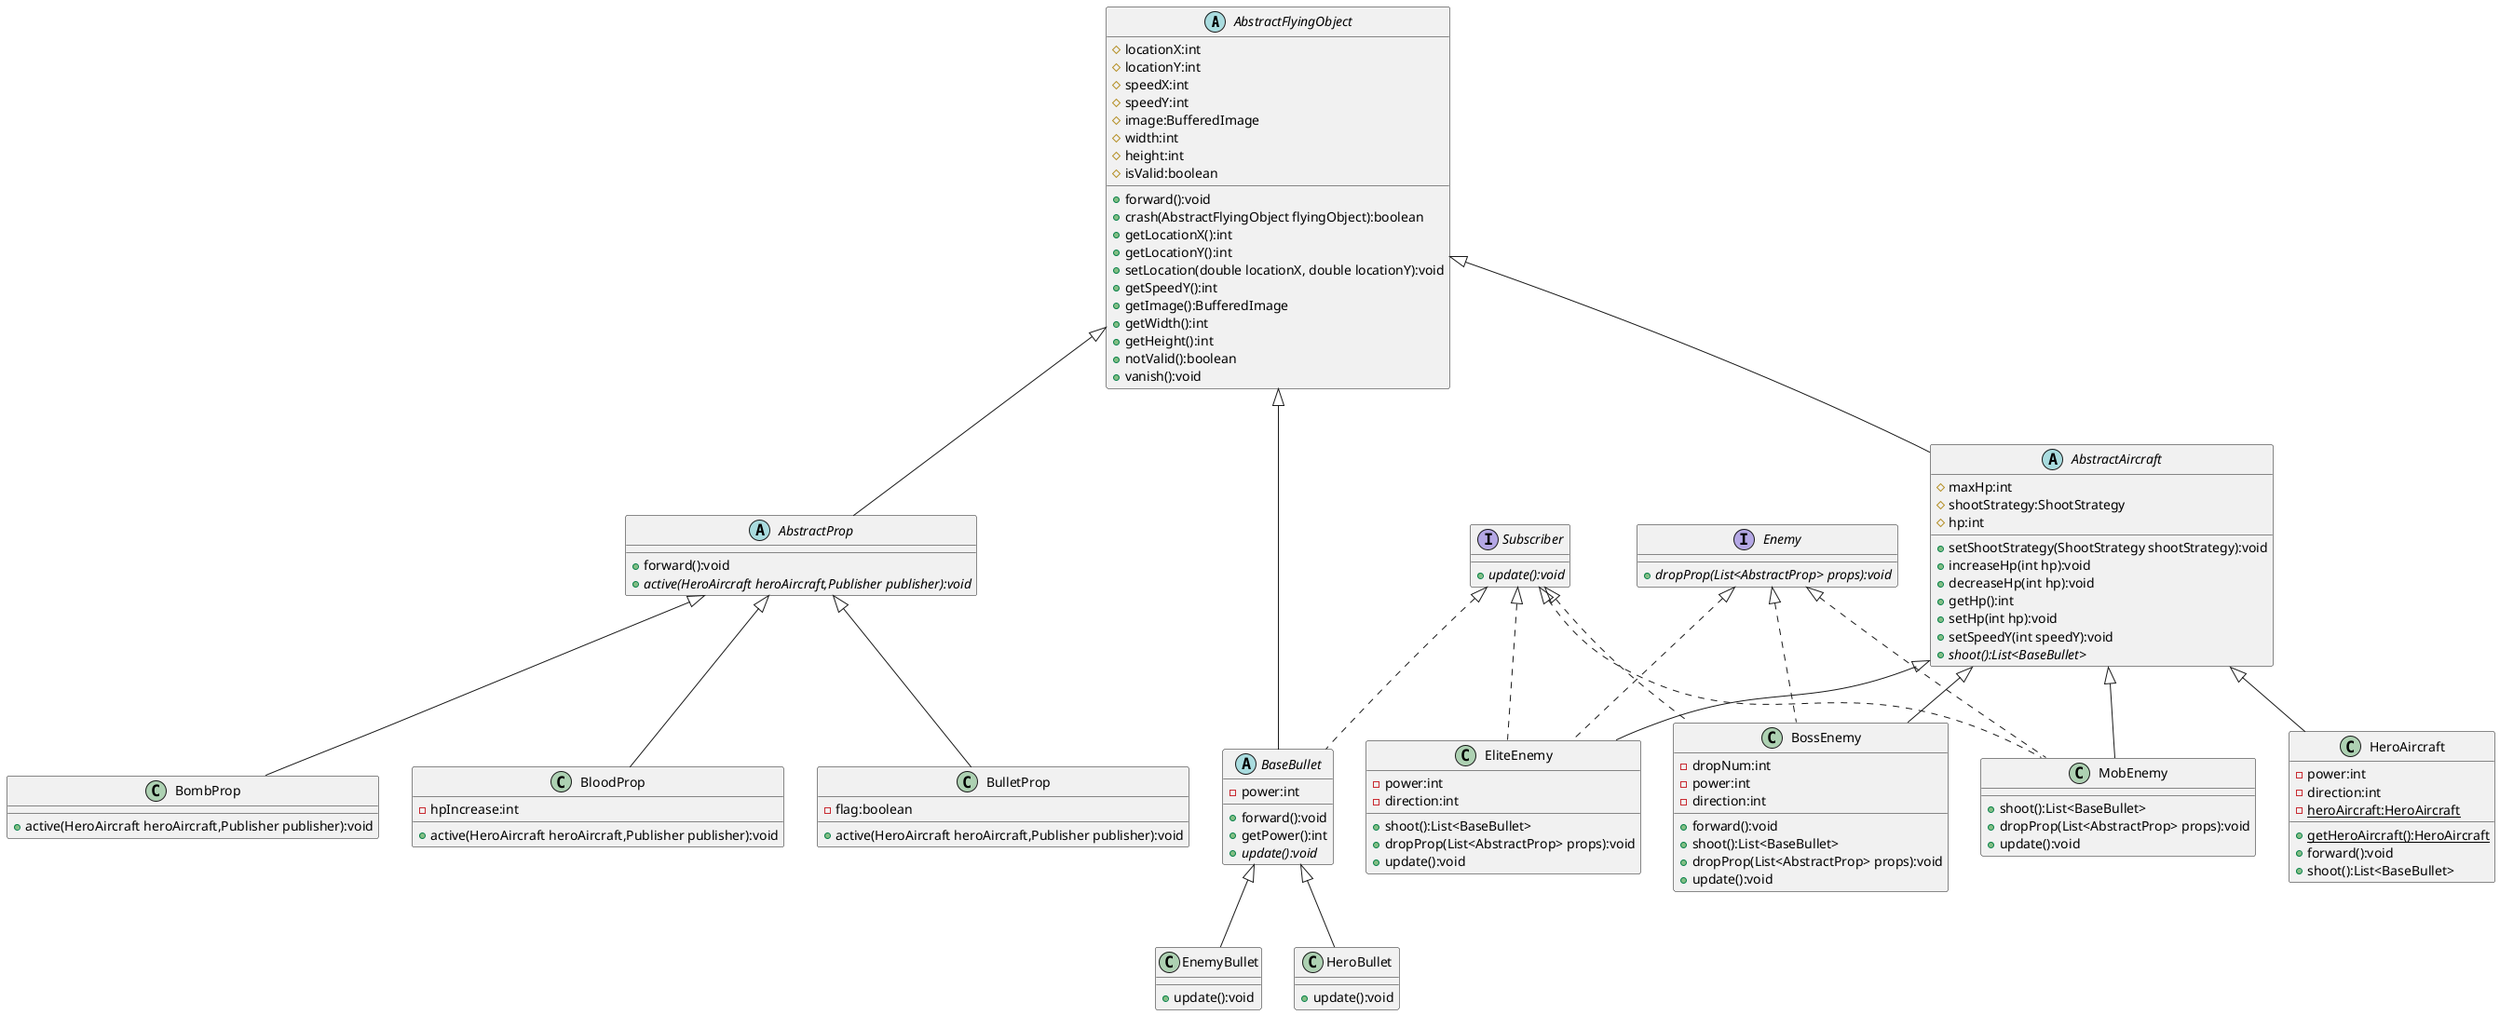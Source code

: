 @startuml
abstract class AbstractFlyingObject {
# locationX:int 
# locationY:int 
# speedX:int 
# speedY:int 
# image:BufferedImage 
# width:int 
# height:int 
# isValid:boolean 
+ forward():void 
+ crash(AbstractFlyingObject flyingObject):boolean
+ getLocationX():int 
+ getLocationY():int 
+ setLocation(double locationX, double locationY):void
+ getSpeedY():int 
+ getImage():BufferedImage 
+ getWidth():int 
+ getHeight():int 
+ notValid():boolean 
+ vanish():void 
}
class EliteEnemy {
- power:int 
- direction:int 
+ shoot():List<BaseBullet> 
+ dropProp(List<AbstractProp> props):void
+ update():void 
}
abstract class AbstractAircraft {
# maxHp:int 
# shootStrategy:ShootStrategy 
# hp:int 
+ setShootStrategy(ShootStrategy shootStrategy):void
+ increaseHp(int hp):void
+ decreaseHp(int hp):void
+ getHp():int 
+ setHp(int hp):void
+ setSpeedY(int speedY):void
+ {abstract}shoot():List<BaseBullet> 
}
class BossEnemy {
- dropNum:int
- power:int
- direction:int
+ forward():void
+ shoot():List<BaseBullet>
+ dropProp(List<AbstractProp> props):void
+ update():void
}
abstract class AbstractProp {
+ forward():void 
+ {abstract}active(HeroAircraft heroAircraft,Publisher publisher):void
}
class BloodProp {
- hpIncrease:int 
+ active(HeroAircraft heroAircraft,Publisher publisher):void
}
class EnemyBullet {
+ update():void 
}
class HeroAircraft {
- power:int 
- direction:int 
- {static} heroAircraft:HeroAircraft 
+ {static} getHeroAircraft():HeroAircraft 
+ forward():void 
+ shoot():List<BaseBullet> 
}
class MobEnemy {
+ shoot():List<BaseBullet> 
+ dropProp(List<AbstractProp> props):void
+ update():void 
}
class BulletProp {
- flag:boolean 
+ active(HeroAircraft heroAircraft,Publisher publisher):void
}
interface Enemy {
+ {abstract} dropProp(List<AbstractProp> props):void
}
class HeroBullet {
+ update():void 
}
abstract class BaseBullet {
- power:int 
+ forward():void 
+ getPower():int 
+ {abstract} update():void
}
class BombProp {
+ active(HeroAircraft heroAircraft,Publisher publisher):void
}
interface Subscriber {
+ {abstract} update():void
}


Enemy <|.. EliteEnemy
Subscriber <|.. EliteEnemy
AbstractAircraft <|-- EliteEnemy
AbstractFlyingObject <|-- AbstractAircraft
Enemy <|.. BossEnemy
Subscriber <|.. BossEnemy
AbstractAircraft <|-- BossEnemy
AbstractFlyingObject <|-- AbstractProp
AbstractProp <|-- BloodProp
BaseBullet <|-- EnemyBullet
AbstractAircraft <|-- HeroAircraft
Enemy <|.. MobEnemy
Subscriber <|.. MobEnemy
AbstractAircraft <|-- MobEnemy
AbstractProp <|-- BulletProp
BaseBullet <|-- HeroBullet
Subscriber <|.. BaseBullet
AbstractFlyingObject <|-- BaseBullet
AbstractProp <|-- BombProp
@enduml